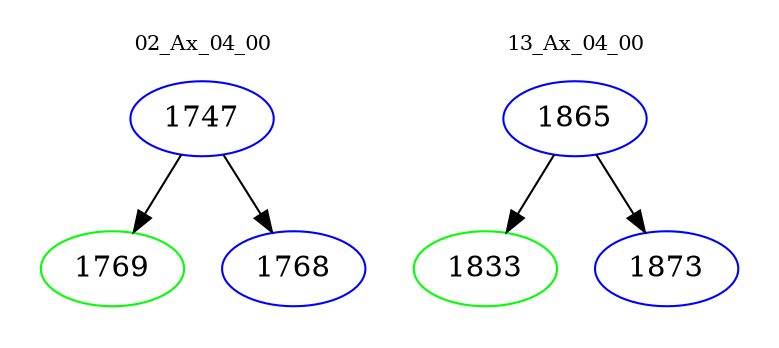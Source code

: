 digraph{
subgraph cluster_0 {
color = white
label = "02_Ax_04_00";
fontsize=10;
T0_1747 [label="1747", color="blue"]
T0_1747 -> T0_1769 [color="black"]
T0_1769 [label="1769", color="green"]
T0_1747 -> T0_1768 [color="black"]
T0_1768 [label="1768", color="blue"]
}
subgraph cluster_1 {
color = white
label = "13_Ax_04_00";
fontsize=10;
T1_1865 [label="1865", color="blue"]
T1_1865 -> T1_1833 [color="black"]
T1_1833 [label="1833", color="green"]
T1_1865 -> T1_1873 [color="black"]
T1_1873 [label="1873", color="blue"]
}
}
